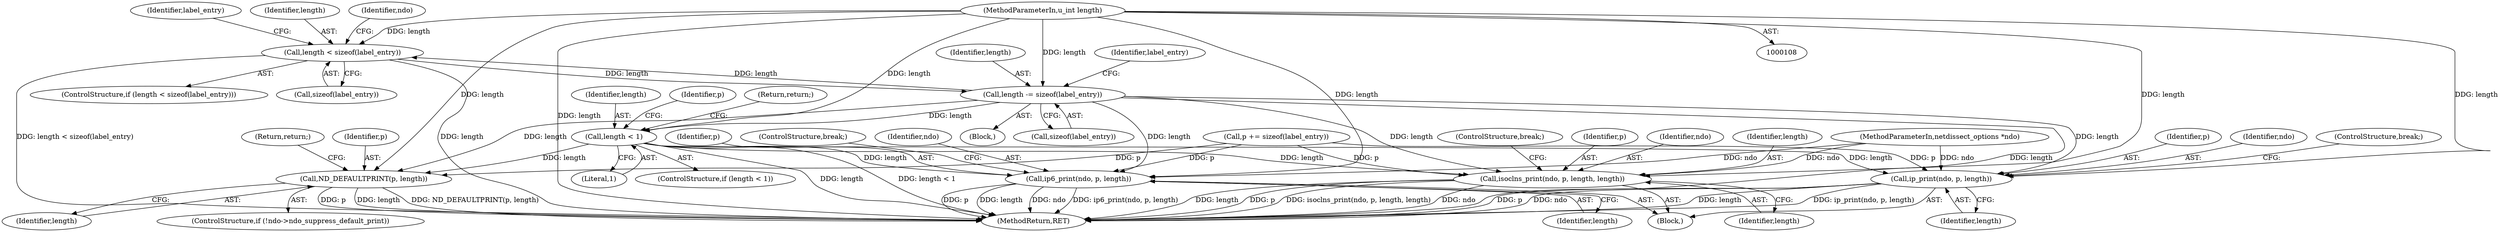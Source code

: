 digraph "1_tcpdump_1dcd10aceabbc03bf571ea32b892c522cbe923de_11@API" {
"1000138" [label="(Call,length < sizeof(label_entry))"];
"1000221" [label="(Call,length -= sizeof(label_entry))"];
"1000138" [label="(Call,length < sizeof(label_entry))"];
"1000111" [label="(MethodParameterIn,u_int length)"];
"1000248" [label="(Call,length < 1)"];
"1000311" [label="(Call,ND_DEFAULTPRINT(p, length))"];
"1000328" [label="(Call,ip_print(ndo, p, length))"];
"1000334" [label="(Call,ip6_print(ndo, p, length))"];
"1000340" [label="(Call,isoclns_print(ndo, p, length, length))"];
"1000131" [label="(Block,)"];
"1000337" [label="(Identifier,length)"];
"1000227" [label="(Identifier,label_entry)"];
"1000313" [label="(Identifier,length)"];
"1000336" [label="(Identifier,p)"];
"1000222" [label="(Identifier,length)"];
"1000306" [label="(ControlStructure,if (!ndo->ndo_suppress_default_print))"];
"1000221" [label="(Call,length -= sizeof(label_entry))"];
"1000354" [label="(MethodReturn,RET)"];
"1000334" [label="(Call,ip6_print(ndo, p, length))"];
"1000249" [label="(Identifier,length)"];
"1000311" [label="(Call,ND_DEFAULTPRINT(p, length))"];
"1000340" [label="(Call,isoclns_print(ndo, p, length, length))"];
"1000250" [label="(Literal,1)"];
"1000330" [label="(Identifier,p)"];
"1000338" [label="(ControlStructure,break;)"];
"1000247" [label="(ControlStructure,if (length < 1))"];
"1000255" [label="(Identifier,p)"];
"1000111" [label="(MethodParameterIn,u_int length)"];
"1000137" [label="(ControlStructure,if (length < sizeof(label_entry)))"];
"1000328" [label="(Call,ip_print(ndo, p, length))"];
"1000329" [label="(Identifier,ndo)"];
"1000314" [label="(Return,return;)"];
"1000335" [label="(Identifier,ndo)"];
"1000223" [label="(Call,sizeof(label_entry))"];
"1000332" [label="(ControlStructure,break;)"];
"1000140" [label="(Call,sizeof(label_entry))"];
"1000345" [label="(ControlStructure,break;)"];
"1000331" [label="(Identifier,length)"];
"1000344" [label="(Identifier,length)"];
"1000138" [label="(Call,length < sizeof(label_entry))"];
"1000342" [label="(Identifier,p)"];
"1000312" [label="(Identifier,p)"];
"1000109" [label="(MethodParameterIn,netdissect_options *ndo)"];
"1000252" [label="(Return,return;)"];
"1000151" [label="(Identifier,label_entry)"];
"1000139" [label="(Identifier,length)"];
"1000341" [label="(Identifier,ndo)"];
"1000248" [label="(Call,length < 1)"];
"1000343" [label="(Identifier,length)"];
"1000326" [label="(Block,)"];
"1000217" [label="(Call,p += sizeof(label_entry))"];
"1000145" [label="(Identifier,ndo)"];
"1000138" -> "1000137"  [label="AST: "];
"1000138" -> "1000140"  [label="CFG: "];
"1000139" -> "1000138"  [label="AST: "];
"1000140" -> "1000138"  [label="AST: "];
"1000145" -> "1000138"  [label="CFG: "];
"1000151" -> "1000138"  [label="CFG: "];
"1000138" -> "1000354"  [label="DDG: length < sizeof(label_entry)"];
"1000138" -> "1000354"  [label="DDG: length"];
"1000221" -> "1000138"  [label="DDG: length"];
"1000111" -> "1000138"  [label="DDG: length"];
"1000138" -> "1000221"  [label="DDG: length"];
"1000221" -> "1000131"  [label="AST: "];
"1000221" -> "1000223"  [label="CFG: "];
"1000222" -> "1000221"  [label="AST: "];
"1000223" -> "1000221"  [label="AST: "];
"1000227" -> "1000221"  [label="CFG: "];
"1000221" -> "1000354"  [label="DDG: length"];
"1000111" -> "1000221"  [label="DDG: length"];
"1000221" -> "1000248"  [label="DDG: length"];
"1000221" -> "1000311"  [label="DDG: length"];
"1000221" -> "1000328"  [label="DDG: length"];
"1000221" -> "1000334"  [label="DDG: length"];
"1000221" -> "1000340"  [label="DDG: length"];
"1000111" -> "1000108"  [label="AST: "];
"1000111" -> "1000354"  [label="DDG: length"];
"1000111" -> "1000248"  [label="DDG: length"];
"1000111" -> "1000311"  [label="DDG: length"];
"1000111" -> "1000328"  [label="DDG: length"];
"1000111" -> "1000334"  [label="DDG: length"];
"1000111" -> "1000340"  [label="DDG: length"];
"1000248" -> "1000247"  [label="AST: "];
"1000248" -> "1000250"  [label="CFG: "];
"1000249" -> "1000248"  [label="AST: "];
"1000250" -> "1000248"  [label="AST: "];
"1000252" -> "1000248"  [label="CFG: "];
"1000255" -> "1000248"  [label="CFG: "];
"1000248" -> "1000354"  [label="DDG: length < 1"];
"1000248" -> "1000354"  [label="DDG: length"];
"1000248" -> "1000311"  [label="DDG: length"];
"1000248" -> "1000328"  [label="DDG: length"];
"1000248" -> "1000334"  [label="DDG: length"];
"1000248" -> "1000340"  [label="DDG: length"];
"1000311" -> "1000306"  [label="AST: "];
"1000311" -> "1000313"  [label="CFG: "];
"1000312" -> "1000311"  [label="AST: "];
"1000313" -> "1000311"  [label="AST: "];
"1000314" -> "1000311"  [label="CFG: "];
"1000311" -> "1000354"  [label="DDG: p"];
"1000311" -> "1000354"  [label="DDG: length"];
"1000311" -> "1000354"  [label="DDG: ND_DEFAULTPRINT(p, length)"];
"1000217" -> "1000311"  [label="DDG: p"];
"1000328" -> "1000326"  [label="AST: "];
"1000328" -> "1000331"  [label="CFG: "];
"1000329" -> "1000328"  [label="AST: "];
"1000330" -> "1000328"  [label="AST: "];
"1000331" -> "1000328"  [label="AST: "];
"1000332" -> "1000328"  [label="CFG: "];
"1000328" -> "1000354"  [label="DDG: ndo"];
"1000328" -> "1000354"  [label="DDG: length"];
"1000328" -> "1000354"  [label="DDG: ip_print(ndo, p, length)"];
"1000328" -> "1000354"  [label="DDG: p"];
"1000109" -> "1000328"  [label="DDG: ndo"];
"1000217" -> "1000328"  [label="DDG: p"];
"1000334" -> "1000326"  [label="AST: "];
"1000334" -> "1000337"  [label="CFG: "];
"1000335" -> "1000334"  [label="AST: "];
"1000336" -> "1000334"  [label="AST: "];
"1000337" -> "1000334"  [label="AST: "];
"1000338" -> "1000334"  [label="CFG: "];
"1000334" -> "1000354"  [label="DDG: ip6_print(ndo, p, length)"];
"1000334" -> "1000354"  [label="DDG: p"];
"1000334" -> "1000354"  [label="DDG: length"];
"1000334" -> "1000354"  [label="DDG: ndo"];
"1000109" -> "1000334"  [label="DDG: ndo"];
"1000217" -> "1000334"  [label="DDG: p"];
"1000340" -> "1000326"  [label="AST: "];
"1000340" -> "1000344"  [label="CFG: "];
"1000341" -> "1000340"  [label="AST: "];
"1000342" -> "1000340"  [label="AST: "];
"1000343" -> "1000340"  [label="AST: "];
"1000344" -> "1000340"  [label="AST: "];
"1000345" -> "1000340"  [label="CFG: "];
"1000340" -> "1000354"  [label="DDG: length"];
"1000340" -> "1000354"  [label="DDG: p"];
"1000340" -> "1000354"  [label="DDG: isoclns_print(ndo, p, length, length)"];
"1000340" -> "1000354"  [label="DDG: ndo"];
"1000109" -> "1000340"  [label="DDG: ndo"];
"1000217" -> "1000340"  [label="DDG: p"];
}
